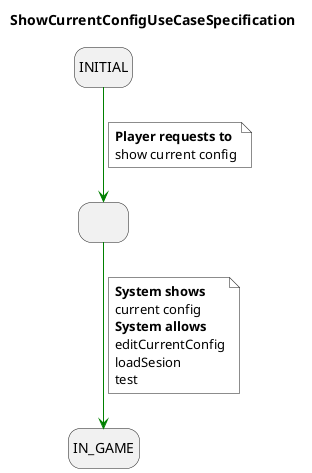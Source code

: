 @startuml ShowCurrentConfigUseCaseSpecification
title ShowCurrentConfigUseCaseSpecification
skinparam NoteBackgroundColor white
hide empty description
state INITIAL
state showCurrentConfig as " "
state IN_GAME

INITIAL-[#green]-> showCurrentConfig
note on link #white
  <b>Player requests to
  show current config
end note

showCurrentConfig -[#green]-> IN_GAME
note on link #white
  <b>System shows
  current config
  <b>System allows
  editCurrentConfig
  loadSesion
  test
end note
@enduml